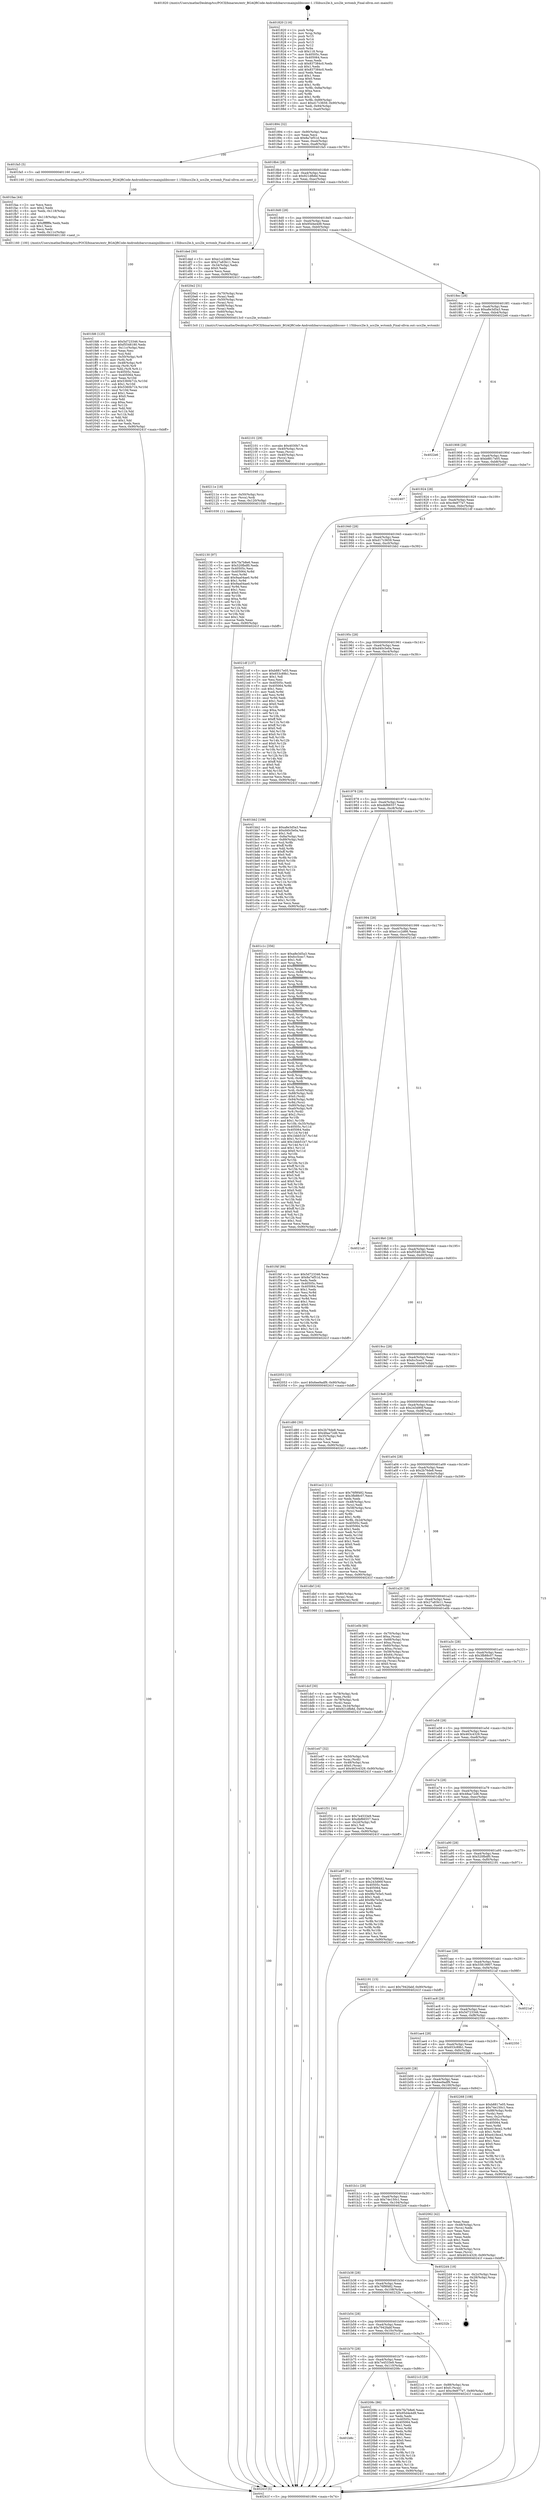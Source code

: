 digraph "0x401820" {
  label = "0x401820 (/mnt/c/Users/mathe/Desktop/tcc/POCII/binaries/extr_BGAQRCode-Androidzbarsrcmainjnilibiconv-1.15libucs2le.h_ucs2le_wctomb_Final-ollvm.out::main(0))"
  labelloc = "t"
  node[shape=record]

  Entry [label="",width=0.3,height=0.3,shape=circle,fillcolor=black,style=filled]
  "0x401894" [label="{
     0x401894 [32]\l
     | [instrs]\l
     &nbsp;&nbsp;0x401894 \<+6\>: mov -0x90(%rbp),%eax\l
     &nbsp;&nbsp;0x40189a \<+2\>: mov %eax,%ecx\l
     &nbsp;&nbsp;0x40189c \<+6\>: sub $0x8a7ef51d,%ecx\l
     &nbsp;&nbsp;0x4018a2 \<+6\>: mov %eax,-0xa4(%rbp)\l
     &nbsp;&nbsp;0x4018a8 \<+6\>: mov %ecx,-0xa8(%rbp)\l
     &nbsp;&nbsp;0x4018ae \<+6\>: je 0000000000401fa5 \<main+0x785\>\l
  }"]
  "0x401fa5" [label="{
     0x401fa5 [5]\l
     | [instrs]\l
     &nbsp;&nbsp;0x401fa5 \<+5\>: call 0000000000401160 \<next_i\>\l
     | [calls]\l
     &nbsp;&nbsp;0x401160 \{100\} (/mnt/c/Users/mathe/Desktop/tcc/POCII/binaries/extr_BGAQRCode-Androidzbarsrcmainjnilibiconv-1.15libucs2le.h_ucs2le_wctomb_Final-ollvm.out::next_i)\l
  }"]
  "0x4018b4" [label="{
     0x4018b4 [28]\l
     | [instrs]\l
     &nbsp;&nbsp;0x4018b4 \<+5\>: jmp 00000000004018b9 \<main+0x99\>\l
     &nbsp;&nbsp;0x4018b9 \<+6\>: mov -0xa4(%rbp),%eax\l
     &nbsp;&nbsp;0x4018bf \<+5\>: sub $0x921dfb8d,%eax\l
     &nbsp;&nbsp;0x4018c4 \<+6\>: mov %eax,-0xac(%rbp)\l
     &nbsp;&nbsp;0x4018ca \<+6\>: je 0000000000401ded \<main+0x5cd\>\l
  }"]
  Exit [label="",width=0.3,height=0.3,shape=circle,fillcolor=black,style=filled,peripheries=2]
  "0x401ded" [label="{
     0x401ded [30]\l
     | [instrs]\l
     &nbsp;&nbsp;0x401ded \<+5\>: mov $0xe1cc2d66,%eax\l
     &nbsp;&nbsp;0x401df2 \<+5\>: mov $0x27a83b11,%ecx\l
     &nbsp;&nbsp;0x401df7 \<+3\>: mov -0x34(%rbp),%edx\l
     &nbsp;&nbsp;0x401dfa \<+3\>: cmp $0x0,%edx\l
     &nbsp;&nbsp;0x401dfd \<+3\>: cmove %ecx,%eax\l
     &nbsp;&nbsp;0x401e00 \<+6\>: mov %eax,-0x90(%rbp)\l
     &nbsp;&nbsp;0x401e06 \<+5\>: jmp 000000000040241f \<main+0xbff\>\l
  }"]
  "0x4018d0" [label="{
     0x4018d0 [28]\l
     | [instrs]\l
     &nbsp;&nbsp;0x4018d0 \<+5\>: jmp 00000000004018d5 \<main+0xb5\>\l
     &nbsp;&nbsp;0x4018d5 \<+6\>: mov -0xa4(%rbp),%eax\l
     &nbsp;&nbsp;0x4018db \<+5\>: sub $0x95d4e4d9,%eax\l
     &nbsp;&nbsp;0x4018e0 \<+6\>: mov %eax,-0xb0(%rbp)\l
     &nbsp;&nbsp;0x4018e6 \<+6\>: je 00000000004020e2 \<main+0x8c2\>\l
  }"]
  "0x402130" [label="{
     0x402130 [97]\l
     | [instrs]\l
     &nbsp;&nbsp;0x402130 \<+5\>: mov $0x7fa7b8e6,%eax\l
     &nbsp;&nbsp;0x402135 \<+5\>: mov $0x520fbdf0,%edx\l
     &nbsp;&nbsp;0x40213a \<+7\>: mov 0x40505c,%esi\l
     &nbsp;&nbsp;0x402141 \<+8\>: mov 0x405064,%r8d\l
     &nbsp;&nbsp;0x402149 \<+3\>: mov %esi,%r9d\l
     &nbsp;&nbsp;0x40214c \<+7\>: add $0x9aa04ae0,%r9d\l
     &nbsp;&nbsp;0x402153 \<+4\>: sub $0x1,%r9d\l
     &nbsp;&nbsp;0x402157 \<+7\>: sub $0x9aa04ae0,%r9d\l
     &nbsp;&nbsp;0x40215e \<+4\>: imul %r9d,%esi\l
     &nbsp;&nbsp;0x402162 \<+3\>: and $0x1,%esi\l
     &nbsp;&nbsp;0x402165 \<+3\>: cmp $0x0,%esi\l
     &nbsp;&nbsp;0x402168 \<+4\>: sete %r10b\l
     &nbsp;&nbsp;0x40216c \<+4\>: cmp $0xa,%r8d\l
     &nbsp;&nbsp;0x402170 \<+4\>: setl %r11b\l
     &nbsp;&nbsp;0x402174 \<+3\>: mov %r10b,%bl\l
     &nbsp;&nbsp;0x402177 \<+3\>: and %r11b,%bl\l
     &nbsp;&nbsp;0x40217a \<+3\>: xor %r11b,%r10b\l
     &nbsp;&nbsp;0x40217d \<+3\>: or %r10b,%bl\l
     &nbsp;&nbsp;0x402180 \<+3\>: test $0x1,%bl\l
     &nbsp;&nbsp;0x402183 \<+3\>: cmovne %edx,%eax\l
     &nbsp;&nbsp;0x402186 \<+6\>: mov %eax,-0x90(%rbp)\l
     &nbsp;&nbsp;0x40218c \<+5\>: jmp 000000000040241f \<main+0xbff\>\l
  }"]
  "0x4020e2" [label="{
     0x4020e2 [31]\l
     | [instrs]\l
     &nbsp;&nbsp;0x4020e2 \<+4\>: mov -0x70(%rbp),%rax\l
     &nbsp;&nbsp;0x4020e6 \<+2\>: mov (%rax),%edi\l
     &nbsp;&nbsp;0x4020e8 \<+4\>: mov -0x50(%rbp),%rax\l
     &nbsp;&nbsp;0x4020ec \<+3\>: mov (%rax),%rsi\l
     &nbsp;&nbsp;0x4020ef \<+4\>: mov -0x68(%rbp),%rax\l
     &nbsp;&nbsp;0x4020f3 \<+2\>: mov (%rax),%edx\l
     &nbsp;&nbsp;0x4020f5 \<+4\>: mov -0x60(%rbp),%rax\l
     &nbsp;&nbsp;0x4020f9 \<+3\>: mov (%rax),%rcx\l
     &nbsp;&nbsp;0x4020fc \<+5\>: call 00000000004013c0 \<ucs2le_wctomb\>\l
     | [calls]\l
     &nbsp;&nbsp;0x4013c0 \{1\} (/mnt/c/Users/mathe/Desktop/tcc/POCII/binaries/extr_BGAQRCode-Androidzbarsrcmainjnilibiconv-1.15libucs2le.h_ucs2le_wctomb_Final-ollvm.out::ucs2le_wctomb)\l
  }"]
  "0x4018ec" [label="{
     0x4018ec [28]\l
     | [instrs]\l
     &nbsp;&nbsp;0x4018ec \<+5\>: jmp 00000000004018f1 \<main+0xd1\>\l
     &nbsp;&nbsp;0x4018f1 \<+6\>: mov -0xa4(%rbp),%eax\l
     &nbsp;&nbsp;0x4018f7 \<+5\>: sub $0xa8e3d5a3,%eax\l
     &nbsp;&nbsp;0x4018fc \<+6\>: mov %eax,-0xb4(%rbp)\l
     &nbsp;&nbsp;0x401902 \<+6\>: je 00000000004022e6 \<main+0xac6\>\l
  }"]
  "0x40211e" [label="{
     0x40211e [18]\l
     | [instrs]\l
     &nbsp;&nbsp;0x40211e \<+4\>: mov -0x50(%rbp),%rcx\l
     &nbsp;&nbsp;0x402122 \<+3\>: mov (%rcx),%rdi\l
     &nbsp;&nbsp;0x402125 \<+6\>: mov %eax,-0x120(%rbp)\l
     &nbsp;&nbsp;0x40212b \<+5\>: call 0000000000401030 \<free@plt\>\l
     | [calls]\l
     &nbsp;&nbsp;0x401030 \{1\} (unknown)\l
  }"]
  "0x4022e6" [label="{
     0x4022e6\l
  }", style=dashed]
  "0x401908" [label="{
     0x401908 [28]\l
     | [instrs]\l
     &nbsp;&nbsp;0x401908 \<+5\>: jmp 000000000040190d \<main+0xed\>\l
     &nbsp;&nbsp;0x40190d \<+6\>: mov -0xa4(%rbp),%eax\l
     &nbsp;&nbsp;0x401913 \<+5\>: sub $0xb8817e05,%eax\l
     &nbsp;&nbsp;0x401918 \<+6\>: mov %eax,-0xb8(%rbp)\l
     &nbsp;&nbsp;0x40191e \<+6\>: je 0000000000402407 \<main+0xbe7\>\l
  }"]
  "0x402101" [label="{
     0x402101 [29]\l
     | [instrs]\l
     &nbsp;&nbsp;0x402101 \<+10\>: movabs $0x4030b7,%rdi\l
     &nbsp;&nbsp;0x40210b \<+4\>: mov -0x40(%rbp),%rcx\l
     &nbsp;&nbsp;0x40210f \<+2\>: mov %eax,(%rcx)\l
     &nbsp;&nbsp;0x402111 \<+4\>: mov -0x40(%rbp),%rcx\l
     &nbsp;&nbsp;0x402115 \<+2\>: mov (%rcx),%esi\l
     &nbsp;&nbsp;0x402117 \<+2\>: mov $0x0,%al\l
     &nbsp;&nbsp;0x402119 \<+5\>: call 0000000000401040 \<printf@plt\>\l
     | [calls]\l
     &nbsp;&nbsp;0x401040 \{1\} (unknown)\l
  }"]
  "0x402407" [label="{
     0x402407\l
  }", style=dashed]
  "0x401924" [label="{
     0x401924 [28]\l
     | [instrs]\l
     &nbsp;&nbsp;0x401924 \<+5\>: jmp 0000000000401929 \<main+0x109\>\l
     &nbsp;&nbsp;0x401929 \<+6\>: mov -0xa4(%rbp),%eax\l
     &nbsp;&nbsp;0x40192f \<+5\>: sub $0xc9e877e7,%eax\l
     &nbsp;&nbsp;0x401934 \<+6\>: mov %eax,-0xbc(%rbp)\l
     &nbsp;&nbsp;0x40193a \<+6\>: je 00000000004021df \<main+0x9bf\>\l
  }"]
  "0x401b8c" [label="{
     0x401b8c\l
  }", style=dashed]
  "0x4021df" [label="{
     0x4021df [137]\l
     | [instrs]\l
     &nbsp;&nbsp;0x4021df \<+5\>: mov $0xb8817e05,%eax\l
     &nbsp;&nbsp;0x4021e4 \<+5\>: mov $0x653c89b1,%ecx\l
     &nbsp;&nbsp;0x4021e9 \<+2\>: mov $0x1,%dl\l
     &nbsp;&nbsp;0x4021eb \<+2\>: xor %esi,%esi\l
     &nbsp;&nbsp;0x4021ed \<+7\>: mov 0x40505c,%edi\l
     &nbsp;&nbsp;0x4021f4 \<+8\>: mov 0x405064,%r8d\l
     &nbsp;&nbsp;0x4021fc \<+3\>: sub $0x1,%esi\l
     &nbsp;&nbsp;0x4021ff \<+3\>: mov %edi,%r9d\l
     &nbsp;&nbsp;0x402202 \<+3\>: add %esi,%r9d\l
     &nbsp;&nbsp;0x402205 \<+4\>: imul %r9d,%edi\l
     &nbsp;&nbsp;0x402209 \<+3\>: and $0x1,%edi\l
     &nbsp;&nbsp;0x40220c \<+3\>: cmp $0x0,%edi\l
     &nbsp;&nbsp;0x40220f \<+4\>: sete %r10b\l
     &nbsp;&nbsp;0x402213 \<+4\>: cmp $0xa,%r8d\l
     &nbsp;&nbsp;0x402217 \<+4\>: setl %r11b\l
     &nbsp;&nbsp;0x40221b \<+3\>: mov %r10b,%bl\l
     &nbsp;&nbsp;0x40221e \<+3\>: xor $0xff,%bl\l
     &nbsp;&nbsp;0x402221 \<+3\>: mov %r11b,%r14b\l
     &nbsp;&nbsp;0x402224 \<+4\>: xor $0xff,%r14b\l
     &nbsp;&nbsp;0x402228 \<+3\>: xor $0x0,%dl\l
     &nbsp;&nbsp;0x40222b \<+3\>: mov %bl,%r15b\l
     &nbsp;&nbsp;0x40222e \<+4\>: and $0x0,%r15b\l
     &nbsp;&nbsp;0x402232 \<+3\>: and %dl,%r10b\l
     &nbsp;&nbsp;0x402235 \<+3\>: mov %r14b,%r12b\l
     &nbsp;&nbsp;0x402238 \<+4\>: and $0x0,%r12b\l
     &nbsp;&nbsp;0x40223c \<+3\>: and %dl,%r11b\l
     &nbsp;&nbsp;0x40223f \<+3\>: or %r10b,%r15b\l
     &nbsp;&nbsp;0x402242 \<+3\>: or %r11b,%r12b\l
     &nbsp;&nbsp;0x402245 \<+3\>: xor %r12b,%r15b\l
     &nbsp;&nbsp;0x402248 \<+3\>: or %r14b,%bl\l
     &nbsp;&nbsp;0x40224b \<+3\>: xor $0xff,%bl\l
     &nbsp;&nbsp;0x40224e \<+3\>: or $0x0,%dl\l
     &nbsp;&nbsp;0x402251 \<+2\>: and %dl,%bl\l
     &nbsp;&nbsp;0x402253 \<+3\>: or %bl,%r15b\l
     &nbsp;&nbsp;0x402256 \<+4\>: test $0x1,%r15b\l
     &nbsp;&nbsp;0x40225a \<+3\>: cmovne %ecx,%eax\l
     &nbsp;&nbsp;0x40225d \<+6\>: mov %eax,-0x90(%rbp)\l
     &nbsp;&nbsp;0x402263 \<+5\>: jmp 000000000040241f \<main+0xbff\>\l
  }"]
  "0x401940" [label="{
     0x401940 [28]\l
     | [instrs]\l
     &nbsp;&nbsp;0x401940 \<+5\>: jmp 0000000000401945 \<main+0x125\>\l
     &nbsp;&nbsp;0x401945 \<+6\>: mov -0xa4(%rbp),%eax\l
     &nbsp;&nbsp;0x40194b \<+5\>: sub $0xd17c3659,%eax\l
     &nbsp;&nbsp;0x401950 \<+6\>: mov %eax,-0xc0(%rbp)\l
     &nbsp;&nbsp;0x401956 \<+6\>: je 0000000000401bb2 \<main+0x392\>\l
  }"]
  "0x40208c" [label="{
     0x40208c [86]\l
     | [instrs]\l
     &nbsp;&nbsp;0x40208c \<+5\>: mov $0x7fa7b8e6,%eax\l
     &nbsp;&nbsp;0x402091 \<+5\>: mov $0x95d4e4d9,%ecx\l
     &nbsp;&nbsp;0x402096 \<+2\>: xor %edx,%edx\l
     &nbsp;&nbsp;0x402098 \<+7\>: mov 0x40505c,%esi\l
     &nbsp;&nbsp;0x40209f \<+7\>: mov 0x405064,%edi\l
     &nbsp;&nbsp;0x4020a6 \<+3\>: sub $0x1,%edx\l
     &nbsp;&nbsp;0x4020a9 \<+3\>: mov %esi,%r8d\l
     &nbsp;&nbsp;0x4020ac \<+3\>: add %edx,%r8d\l
     &nbsp;&nbsp;0x4020af \<+4\>: imul %r8d,%esi\l
     &nbsp;&nbsp;0x4020b3 \<+3\>: and $0x1,%esi\l
     &nbsp;&nbsp;0x4020b6 \<+3\>: cmp $0x0,%esi\l
     &nbsp;&nbsp;0x4020b9 \<+4\>: sete %r9b\l
     &nbsp;&nbsp;0x4020bd \<+3\>: cmp $0xa,%edi\l
     &nbsp;&nbsp;0x4020c0 \<+4\>: setl %r10b\l
     &nbsp;&nbsp;0x4020c4 \<+3\>: mov %r9b,%r11b\l
     &nbsp;&nbsp;0x4020c7 \<+3\>: and %r10b,%r11b\l
     &nbsp;&nbsp;0x4020ca \<+3\>: xor %r10b,%r9b\l
     &nbsp;&nbsp;0x4020cd \<+3\>: or %r9b,%r11b\l
     &nbsp;&nbsp;0x4020d0 \<+4\>: test $0x1,%r11b\l
     &nbsp;&nbsp;0x4020d4 \<+3\>: cmovne %ecx,%eax\l
     &nbsp;&nbsp;0x4020d7 \<+6\>: mov %eax,-0x90(%rbp)\l
     &nbsp;&nbsp;0x4020dd \<+5\>: jmp 000000000040241f \<main+0xbff\>\l
  }"]
  "0x401bb2" [label="{
     0x401bb2 [106]\l
     | [instrs]\l
     &nbsp;&nbsp;0x401bb2 \<+5\>: mov $0xa8e3d5a3,%eax\l
     &nbsp;&nbsp;0x401bb7 \<+5\>: mov $0xd40c5e0a,%ecx\l
     &nbsp;&nbsp;0x401bbc \<+2\>: mov $0x1,%dl\l
     &nbsp;&nbsp;0x401bbe \<+7\>: mov -0x8a(%rbp),%sil\l
     &nbsp;&nbsp;0x401bc5 \<+7\>: mov -0x89(%rbp),%dil\l
     &nbsp;&nbsp;0x401bcc \<+3\>: mov %sil,%r8b\l
     &nbsp;&nbsp;0x401bcf \<+4\>: xor $0xff,%r8b\l
     &nbsp;&nbsp;0x401bd3 \<+3\>: mov %dil,%r9b\l
     &nbsp;&nbsp;0x401bd6 \<+4\>: xor $0xff,%r9b\l
     &nbsp;&nbsp;0x401bda \<+3\>: xor $0x0,%dl\l
     &nbsp;&nbsp;0x401bdd \<+3\>: mov %r8b,%r10b\l
     &nbsp;&nbsp;0x401be0 \<+4\>: and $0x0,%r10b\l
     &nbsp;&nbsp;0x401be4 \<+3\>: and %dl,%sil\l
     &nbsp;&nbsp;0x401be7 \<+3\>: mov %r9b,%r11b\l
     &nbsp;&nbsp;0x401bea \<+4\>: and $0x0,%r11b\l
     &nbsp;&nbsp;0x401bee \<+3\>: and %dl,%dil\l
     &nbsp;&nbsp;0x401bf1 \<+3\>: or %sil,%r10b\l
     &nbsp;&nbsp;0x401bf4 \<+3\>: or %dil,%r11b\l
     &nbsp;&nbsp;0x401bf7 \<+3\>: xor %r11b,%r10b\l
     &nbsp;&nbsp;0x401bfa \<+3\>: or %r9b,%r8b\l
     &nbsp;&nbsp;0x401bfd \<+4\>: xor $0xff,%r8b\l
     &nbsp;&nbsp;0x401c01 \<+3\>: or $0x0,%dl\l
     &nbsp;&nbsp;0x401c04 \<+3\>: and %dl,%r8b\l
     &nbsp;&nbsp;0x401c07 \<+3\>: or %r8b,%r10b\l
     &nbsp;&nbsp;0x401c0a \<+4\>: test $0x1,%r10b\l
     &nbsp;&nbsp;0x401c0e \<+3\>: cmovne %ecx,%eax\l
     &nbsp;&nbsp;0x401c11 \<+6\>: mov %eax,-0x90(%rbp)\l
     &nbsp;&nbsp;0x401c17 \<+5\>: jmp 000000000040241f \<main+0xbff\>\l
  }"]
  "0x40195c" [label="{
     0x40195c [28]\l
     | [instrs]\l
     &nbsp;&nbsp;0x40195c \<+5\>: jmp 0000000000401961 \<main+0x141\>\l
     &nbsp;&nbsp;0x401961 \<+6\>: mov -0xa4(%rbp),%eax\l
     &nbsp;&nbsp;0x401967 \<+5\>: sub $0xd40c5e0a,%eax\l
     &nbsp;&nbsp;0x40196c \<+6\>: mov %eax,-0xc4(%rbp)\l
     &nbsp;&nbsp;0x401972 \<+6\>: je 0000000000401c1c \<main+0x3fc\>\l
  }"]
  "0x40241f" [label="{
     0x40241f [5]\l
     | [instrs]\l
     &nbsp;&nbsp;0x40241f \<+5\>: jmp 0000000000401894 \<main+0x74\>\l
  }"]
  "0x401820" [label="{
     0x401820 [116]\l
     | [instrs]\l
     &nbsp;&nbsp;0x401820 \<+1\>: push %rbp\l
     &nbsp;&nbsp;0x401821 \<+3\>: mov %rsp,%rbp\l
     &nbsp;&nbsp;0x401824 \<+2\>: push %r15\l
     &nbsp;&nbsp;0x401826 \<+2\>: push %r14\l
     &nbsp;&nbsp;0x401828 \<+2\>: push %r13\l
     &nbsp;&nbsp;0x40182a \<+2\>: push %r12\l
     &nbsp;&nbsp;0x40182c \<+1\>: push %rbx\l
     &nbsp;&nbsp;0x40182d \<+7\>: sub $0x118,%rsp\l
     &nbsp;&nbsp;0x401834 \<+7\>: mov 0x40505c,%eax\l
     &nbsp;&nbsp;0x40183b \<+7\>: mov 0x405064,%ecx\l
     &nbsp;&nbsp;0x401842 \<+2\>: mov %eax,%edx\l
     &nbsp;&nbsp;0x401844 \<+6\>: sub $0x837384c0,%edx\l
     &nbsp;&nbsp;0x40184a \<+3\>: sub $0x1,%edx\l
     &nbsp;&nbsp;0x40184d \<+6\>: add $0x837384c0,%edx\l
     &nbsp;&nbsp;0x401853 \<+3\>: imul %edx,%eax\l
     &nbsp;&nbsp;0x401856 \<+3\>: and $0x1,%eax\l
     &nbsp;&nbsp;0x401859 \<+3\>: cmp $0x0,%eax\l
     &nbsp;&nbsp;0x40185c \<+4\>: sete %r8b\l
     &nbsp;&nbsp;0x401860 \<+4\>: and $0x1,%r8b\l
     &nbsp;&nbsp;0x401864 \<+7\>: mov %r8b,-0x8a(%rbp)\l
     &nbsp;&nbsp;0x40186b \<+3\>: cmp $0xa,%ecx\l
     &nbsp;&nbsp;0x40186e \<+4\>: setl %r8b\l
     &nbsp;&nbsp;0x401872 \<+4\>: and $0x1,%r8b\l
     &nbsp;&nbsp;0x401876 \<+7\>: mov %r8b,-0x89(%rbp)\l
     &nbsp;&nbsp;0x40187d \<+10\>: movl $0xd17c3659,-0x90(%rbp)\l
     &nbsp;&nbsp;0x401887 \<+6\>: mov %edi,-0x94(%rbp)\l
     &nbsp;&nbsp;0x40188d \<+7\>: mov %rsi,-0xa0(%rbp)\l
  }"]
  "0x401b70" [label="{
     0x401b70 [28]\l
     | [instrs]\l
     &nbsp;&nbsp;0x401b70 \<+5\>: jmp 0000000000401b75 \<main+0x355\>\l
     &nbsp;&nbsp;0x401b75 \<+6\>: mov -0xa4(%rbp),%eax\l
     &nbsp;&nbsp;0x401b7b \<+5\>: sub $0x7e4533e9,%eax\l
     &nbsp;&nbsp;0x401b80 \<+6\>: mov %eax,-0x110(%rbp)\l
     &nbsp;&nbsp;0x401b86 \<+6\>: je 000000000040208c \<main+0x86c\>\l
  }"]
  "0x401c1c" [label="{
     0x401c1c [356]\l
     | [instrs]\l
     &nbsp;&nbsp;0x401c1c \<+5\>: mov $0xa8e3d5a3,%eax\l
     &nbsp;&nbsp;0x401c21 \<+5\>: mov $0xfcc5cec7,%ecx\l
     &nbsp;&nbsp;0x401c26 \<+2\>: mov $0x1,%dl\l
     &nbsp;&nbsp;0x401c28 \<+3\>: mov %rsp,%rsi\l
     &nbsp;&nbsp;0x401c2b \<+4\>: add $0xfffffffffffffff0,%rsi\l
     &nbsp;&nbsp;0x401c2f \<+3\>: mov %rsi,%rsp\l
     &nbsp;&nbsp;0x401c32 \<+7\>: mov %rsi,-0x88(%rbp)\l
     &nbsp;&nbsp;0x401c39 \<+3\>: mov %rsp,%rsi\l
     &nbsp;&nbsp;0x401c3c \<+4\>: add $0xfffffffffffffff0,%rsi\l
     &nbsp;&nbsp;0x401c40 \<+3\>: mov %rsi,%rsp\l
     &nbsp;&nbsp;0x401c43 \<+3\>: mov %rsp,%rdi\l
     &nbsp;&nbsp;0x401c46 \<+4\>: add $0xfffffffffffffff0,%rdi\l
     &nbsp;&nbsp;0x401c4a \<+3\>: mov %rdi,%rsp\l
     &nbsp;&nbsp;0x401c4d \<+4\>: mov %rdi,-0x80(%rbp)\l
     &nbsp;&nbsp;0x401c51 \<+3\>: mov %rsp,%rdi\l
     &nbsp;&nbsp;0x401c54 \<+4\>: add $0xfffffffffffffff0,%rdi\l
     &nbsp;&nbsp;0x401c58 \<+3\>: mov %rdi,%rsp\l
     &nbsp;&nbsp;0x401c5b \<+4\>: mov %rdi,-0x78(%rbp)\l
     &nbsp;&nbsp;0x401c5f \<+3\>: mov %rsp,%rdi\l
     &nbsp;&nbsp;0x401c62 \<+4\>: add $0xfffffffffffffff0,%rdi\l
     &nbsp;&nbsp;0x401c66 \<+3\>: mov %rdi,%rsp\l
     &nbsp;&nbsp;0x401c69 \<+4\>: mov %rdi,-0x70(%rbp)\l
     &nbsp;&nbsp;0x401c6d \<+3\>: mov %rsp,%rdi\l
     &nbsp;&nbsp;0x401c70 \<+4\>: add $0xfffffffffffffff0,%rdi\l
     &nbsp;&nbsp;0x401c74 \<+3\>: mov %rdi,%rsp\l
     &nbsp;&nbsp;0x401c77 \<+4\>: mov %rdi,-0x68(%rbp)\l
     &nbsp;&nbsp;0x401c7b \<+3\>: mov %rsp,%rdi\l
     &nbsp;&nbsp;0x401c7e \<+4\>: add $0xfffffffffffffff0,%rdi\l
     &nbsp;&nbsp;0x401c82 \<+3\>: mov %rdi,%rsp\l
     &nbsp;&nbsp;0x401c85 \<+4\>: mov %rdi,-0x60(%rbp)\l
     &nbsp;&nbsp;0x401c89 \<+3\>: mov %rsp,%rdi\l
     &nbsp;&nbsp;0x401c8c \<+4\>: add $0xfffffffffffffff0,%rdi\l
     &nbsp;&nbsp;0x401c90 \<+3\>: mov %rdi,%rsp\l
     &nbsp;&nbsp;0x401c93 \<+4\>: mov %rdi,-0x58(%rbp)\l
     &nbsp;&nbsp;0x401c97 \<+3\>: mov %rsp,%rdi\l
     &nbsp;&nbsp;0x401c9a \<+4\>: add $0xfffffffffffffff0,%rdi\l
     &nbsp;&nbsp;0x401c9e \<+3\>: mov %rdi,%rsp\l
     &nbsp;&nbsp;0x401ca1 \<+4\>: mov %rdi,-0x50(%rbp)\l
     &nbsp;&nbsp;0x401ca5 \<+3\>: mov %rsp,%rdi\l
     &nbsp;&nbsp;0x401ca8 \<+4\>: add $0xfffffffffffffff0,%rdi\l
     &nbsp;&nbsp;0x401cac \<+3\>: mov %rdi,%rsp\l
     &nbsp;&nbsp;0x401caf \<+4\>: mov %rdi,-0x48(%rbp)\l
     &nbsp;&nbsp;0x401cb3 \<+3\>: mov %rsp,%rdi\l
     &nbsp;&nbsp;0x401cb6 \<+4\>: add $0xfffffffffffffff0,%rdi\l
     &nbsp;&nbsp;0x401cba \<+3\>: mov %rdi,%rsp\l
     &nbsp;&nbsp;0x401cbd \<+4\>: mov %rdi,-0x40(%rbp)\l
     &nbsp;&nbsp;0x401cc1 \<+7\>: mov -0x88(%rbp),%rdi\l
     &nbsp;&nbsp;0x401cc8 \<+6\>: movl $0x0,(%rdi)\l
     &nbsp;&nbsp;0x401cce \<+7\>: mov -0x94(%rbp),%r8d\l
     &nbsp;&nbsp;0x401cd5 \<+3\>: mov %r8d,(%rsi)\l
     &nbsp;&nbsp;0x401cd8 \<+4\>: mov -0x80(%rbp),%rdi\l
     &nbsp;&nbsp;0x401cdc \<+7\>: mov -0xa0(%rbp),%r9\l
     &nbsp;&nbsp;0x401ce3 \<+3\>: mov %r9,(%rdi)\l
     &nbsp;&nbsp;0x401ce6 \<+3\>: cmpl $0x2,(%rsi)\l
     &nbsp;&nbsp;0x401ce9 \<+4\>: setne %r10b\l
     &nbsp;&nbsp;0x401ced \<+4\>: and $0x1,%r10b\l
     &nbsp;&nbsp;0x401cf1 \<+4\>: mov %r10b,-0x35(%rbp)\l
     &nbsp;&nbsp;0x401cf5 \<+8\>: mov 0x40505c,%r11d\l
     &nbsp;&nbsp;0x401cfd \<+7\>: mov 0x405064,%ebx\l
     &nbsp;&nbsp;0x401d04 \<+3\>: mov %r11d,%r14d\l
     &nbsp;&nbsp;0x401d07 \<+7\>: sub $0x1bbb51b7,%r14d\l
     &nbsp;&nbsp;0x401d0e \<+4\>: sub $0x1,%r14d\l
     &nbsp;&nbsp;0x401d12 \<+7\>: add $0x1bbb51b7,%r14d\l
     &nbsp;&nbsp;0x401d19 \<+4\>: imul %r14d,%r11d\l
     &nbsp;&nbsp;0x401d1d \<+4\>: and $0x1,%r11d\l
     &nbsp;&nbsp;0x401d21 \<+4\>: cmp $0x0,%r11d\l
     &nbsp;&nbsp;0x401d25 \<+4\>: sete %r10b\l
     &nbsp;&nbsp;0x401d29 \<+3\>: cmp $0xa,%ebx\l
     &nbsp;&nbsp;0x401d2c \<+4\>: setl %r15b\l
     &nbsp;&nbsp;0x401d30 \<+3\>: mov %r10b,%r12b\l
     &nbsp;&nbsp;0x401d33 \<+4\>: xor $0xff,%r12b\l
     &nbsp;&nbsp;0x401d37 \<+3\>: mov %r15b,%r13b\l
     &nbsp;&nbsp;0x401d3a \<+4\>: xor $0xff,%r13b\l
     &nbsp;&nbsp;0x401d3e \<+3\>: xor $0x0,%dl\l
     &nbsp;&nbsp;0x401d41 \<+3\>: mov %r12b,%sil\l
     &nbsp;&nbsp;0x401d44 \<+4\>: and $0x0,%sil\l
     &nbsp;&nbsp;0x401d48 \<+3\>: and %dl,%r10b\l
     &nbsp;&nbsp;0x401d4b \<+3\>: mov %r13b,%dil\l
     &nbsp;&nbsp;0x401d4e \<+4\>: and $0x0,%dil\l
     &nbsp;&nbsp;0x401d52 \<+3\>: and %dl,%r15b\l
     &nbsp;&nbsp;0x401d55 \<+3\>: or %r10b,%sil\l
     &nbsp;&nbsp;0x401d58 \<+3\>: or %r15b,%dil\l
     &nbsp;&nbsp;0x401d5b \<+3\>: xor %dil,%sil\l
     &nbsp;&nbsp;0x401d5e \<+3\>: or %r13b,%r12b\l
     &nbsp;&nbsp;0x401d61 \<+4\>: xor $0xff,%r12b\l
     &nbsp;&nbsp;0x401d65 \<+3\>: or $0x0,%dl\l
     &nbsp;&nbsp;0x401d68 \<+3\>: and %dl,%r12b\l
     &nbsp;&nbsp;0x401d6b \<+3\>: or %r12b,%sil\l
     &nbsp;&nbsp;0x401d6e \<+4\>: test $0x1,%sil\l
     &nbsp;&nbsp;0x401d72 \<+3\>: cmovne %ecx,%eax\l
     &nbsp;&nbsp;0x401d75 \<+6\>: mov %eax,-0x90(%rbp)\l
     &nbsp;&nbsp;0x401d7b \<+5\>: jmp 000000000040241f \<main+0xbff\>\l
  }"]
  "0x401978" [label="{
     0x401978 [28]\l
     | [instrs]\l
     &nbsp;&nbsp;0x401978 \<+5\>: jmp 000000000040197d \<main+0x15d\>\l
     &nbsp;&nbsp;0x40197d \<+6\>: mov -0xa4(%rbp),%eax\l
     &nbsp;&nbsp;0x401983 \<+5\>: sub $0xdbf66557,%eax\l
     &nbsp;&nbsp;0x401988 \<+6\>: mov %eax,-0xc8(%rbp)\l
     &nbsp;&nbsp;0x40198e \<+6\>: je 0000000000401f4f \<main+0x72f\>\l
  }"]
  "0x4021c3" [label="{
     0x4021c3 [28]\l
     | [instrs]\l
     &nbsp;&nbsp;0x4021c3 \<+7\>: mov -0x88(%rbp),%rax\l
     &nbsp;&nbsp;0x4021ca \<+6\>: movl $0x0,(%rax)\l
     &nbsp;&nbsp;0x4021d0 \<+10\>: movl $0xc9e877e7,-0x90(%rbp)\l
     &nbsp;&nbsp;0x4021da \<+5\>: jmp 000000000040241f \<main+0xbff\>\l
  }"]
  "0x401b54" [label="{
     0x401b54 [28]\l
     | [instrs]\l
     &nbsp;&nbsp;0x401b54 \<+5\>: jmp 0000000000401b59 \<main+0x339\>\l
     &nbsp;&nbsp;0x401b59 \<+6\>: mov -0xa4(%rbp),%eax\l
     &nbsp;&nbsp;0x401b5f \<+5\>: sub $0x7942fabf,%eax\l
     &nbsp;&nbsp;0x401b64 \<+6\>: mov %eax,-0x10c(%rbp)\l
     &nbsp;&nbsp;0x401b6a \<+6\>: je 00000000004021c3 \<main+0x9a3\>\l
  }"]
  "0x401f4f" [label="{
     0x401f4f [86]\l
     | [instrs]\l
     &nbsp;&nbsp;0x401f4f \<+5\>: mov $0x5d723346,%eax\l
     &nbsp;&nbsp;0x401f54 \<+5\>: mov $0x8a7ef51d,%ecx\l
     &nbsp;&nbsp;0x401f59 \<+2\>: xor %edx,%edx\l
     &nbsp;&nbsp;0x401f5b \<+7\>: mov 0x40505c,%esi\l
     &nbsp;&nbsp;0x401f62 \<+7\>: mov 0x405064,%edi\l
     &nbsp;&nbsp;0x401f69 \<+3\>: sub $0x1,%edx\l
     &nbsp;&nbsp;0x401f6c \<+3\>: mov %esi,%r8d\l
     &nbsp;&nbsp;0x401f6f \<+3\>: add %edx,%r8d\l
     &nbsp;&nbsp;0x401f72 \<+4\>: imul %r8d,%esi\l
     &nbsp;&nbsp;0x401f76 \<+3\>: and $0x1,%esi\l
     &nbsp;&nbsp;0x401f79 \<+3\>: cmp $0x0,%esi\l
     &nbsp;&nbsp;0x401f7c \<+4\>: sete %r9b\l
     &nbsp;&nbsp;0x401f80 \<+3\>: cmp $0xa,%edi\l
     &nbsp;&nbsp;0x401f83 \<+4\>: setl %r10b\l
     &nbsp;&nbsp;0x401f87 \<+3\>: mov %r9b,%r11b\l
     &nbsp;&nbsp;0x401f8a \<+3\>: and %r10b,%r11b\l
     &nbsp;&nbsp;0x401f8d \<+3\>: xor %r10b,%r9b\l
     &nbsp;&nbsp;0x401f90 \<+3\>: or %r9b,%r11b\l
     &nbsp;&nbsp;0x401f93 \<+4\>: test $0x1,%r11b\l
     &nbsp;&nbsp;0x401f97 \<+3\>: cmovne %ecx,%eax\l
     &nbsp;&nbsp;0x401f9a \<+6\>: mov %eax,-0x90(%rbp)\l
     &nbsp;&nbsp;0x401fa0 \<+5\>: jmp 000000000040241f \<main+0xbff\>\l
  }"]
  "0x401994" [label="{
     0x401994 [28]\l
     | [instrs]\l
     &nbsp;&nbsp;0x401994 \<+5\>: jmp 0000000000401999 \<main+0x179\>\l
     &nbsp;&nbsp;0x401999 \<+6\>: mov -0xa4(%rbp),%eax\l
     &nbsp;&nbsp;0x40199f \<+5\>: sub $0xe1cc2d66,%eax\l
     &nbsp;&nbsp;0x4019a4 \<+6\>: mov %eax,-0xcc(%rbp)\l
     &nbsp;&nbsp;0x4019aa \<+6\>: je 00000000004021a0 \<main+0x980\>\l
  }"]
  "0x40232b" [label="{
     0x40232b\l
  }", style=dashed]
  "0x4021a0" [label="{
     0x4021a0\l
  }", style=dashed]
  "0x4019b0" [label="{
     0x4019b0 [28]\l
     | [instrs]\l
     &nbsp;&nbsp;0x4019b0 \<+5\>: jmp 00000000004019b5 \<main+0x195\>\l
     &nbsp;&nbsp;0x4019b5 \<+6\>: mov -0xa4(%rbp),%eax\l
     &nbsp;&nbsp;0x4019bb \<+5\>: sub $0xf5548180,%eax\l
     &nbsp;&nbsp;0x4019c0 \<+6\>: mov %eax,-0xd0(%rbp)\l
     &nbsp;&nbsp;0x4019c6 \<+6\>: je 0000000000402053 \<main+0x833\>\l
  }"]
  "0x401b38" [label="{
     0x401b38 [28]\l
     | [instrs]\l
     &nbsp;&nbsp;0x401b38 \<+5\>: jmp 0000000000401b3d \<main+0x31d\>\l
     &nbsp;&nbsp;0x401b3d \<+6\>: mov -0xa4(%rbp),%eax\l
     &nbsp;&nbsp;0x401b43 \<+5\>: sub $0x76f9f482,%eax\l
     &nbsp;&nbsp;0x401b48 \<+6\>: mov %eax,-0x108(%rbp)\l
     &nbsp;&nbsp;0x401b4e \<+6\>: je 000000000040232b \<main+0xb0b\>\l
  }"]
  "0x402053" [label="{
     0x402053 [15]\l
     | [instrs]\l
     &nbsp;&nbsp;0x402053 \<+10\>: movl $0x6ee9adf9,-0x90(%rbp)\l
     &nbsp;&nbsp;0x40205d \<+5\>: jmp 000000000040241f \<main+0xbff\>\l
  }"]
  "0x4019cc" [label="{
     0x4019cc [28]\l
     | [instrs]\l
     &nbsp;&nbsp;0x4019cc \<+5\>: jmp 00000000004019d1 \<main+0x1b1\>\l
     &nbsp;&nbsp;0x4019d1 \<+6\>: mov -0xa4(%rbp),%eax\l
     &nbsp;&nbsp;0x4019d7 \<+5\>: sub $0xfcc5cec7,%eax\l
     &nbsp;&nbsp;0x4019dc \<+6\>: mov %eax,-0xd4(%rbp)\l
     &nbsp;&nbsp;0x4019e2 \<+6\>: je 0000000000401d80 \<main+0x560\>\l
  }"]
  "0x4022d4" [label="{
     0x4022d4 [18]\l
     | [instrs]\l
     &nbsp;&nbsp;0x4022d4 \<+3\>: mov -0x2c(%rbp),%eax\l
     &nbsp;&nbsp;0x4022d7 \<+4\>: lea -0x28(%rbp),%rsp\l
     &nbsp;&nbsp;0x4022db \<+1\>: pop %rbx\l
     &nbsp;&nbsp;0x4022dc \<+2\>: pop %r12\l
     &nbsp;&nbsp;0x4022de \<+2\>: pop %r13\l
     &nbsp;&nbsp;0x4022e0 \<+2\>: pop %r14\l
     &nbsp;&nbsp;0x4022e2 \<+2\>: pop %r15\l
     &nbsp;&nbsp;0x4022e4 \<+1\>: pop %rbp\l
     &nbsp;&nbsp;0x4022e5 \<+1\>: ret\l
  }"]
  "0x401d80" [label="{
     0x401d80 [30]\l
     | [instrs]\l
     &nbsp;&nbsp;0x401d80 \<+5\>: mov $0x2b76de8,%eax\l
     &nbsp;&nbsp;0x401d85 \<+5\>: mov $0x48aa72d6,%ecx\l
     &nbsp;&nbsp;0x401d8a \<+3\>: mov -0x35(%rbp),%dl\l
     &nbsp;&nbsp;0x401d8d \<+3\>: test $0x1,%dl\l
     &nbsp;&nbsp;0x401d90 \<+3\>: cmovne %ecx,%eax\l
     &nbsp;&nbsp;0x401d93 \<+6\>: mov %eax,-0x90(%rbp)\l
     &nbsp;&nbsp;0x401d99 \<+5\>: jmp 000000000040241f \<main+0xbff\>\l
  }"]
  "0x4019e8" [label="{
     0x4019e8 [28]\l
     | [instrs]\l
     &nbsp;&nbsp;0x4019e8 \<+5\>: jmp 00000000004019ed \<main+0x1cd\>\l
     &nbsp;&nbsp;0x4019ed \<+6\>: mov -0xa4(%rbp),%eax\l
     &nbsp;&nbsp;0x4019f3 \<+5\>: sub $0x243d90f,%eax\l
     &nbsp;&nbsp;0x4019f8 \<+6\>: mov %eax,-0xd8(%rbp)\l
     &nbsp;&nbsp;0x4019fe \<+6\>: je 0000000000401ec2 \<main+0x6a2\>\l
  }"]
  "0x401b1c" [label="{
     0x401b1c [28]\l
     | [instrs]\l
     &nbsp;&nbsp;0x401b1c \<+5\>: jmp 0000000000401b21 \<main+0x301\>\l
     &nbsp;&nbsp;0x401b21 \<+6\>: mov -0xa4(%rbp),%eax\l
     &nbsp;&nbsp;0x401b27 \<+5\>: sub $0x74e150c1,%eax\l
     &nbsp;&nbsp;0x401b2c \<+6\>: mov %eax,-0x104(%rbp)\l
     &nbsp;&nbsp;0x401b32 \<+6\>: je 00000000004022d4 \<main+0xab4\>\l
  }"]
  "0x401ec2" [label="{
     0x401ec2 [111]\l
     | [instrs]\l
     &nbsp;&nbsp;0x401ec2 \<+5\>: mov $0x76f9f482,%eax\l
     &nbsp;&nbsp;0x401ec7 \<+5\>: mov $0x3fb88c07,%ecx\l
     &nbsp;&nbsp;0x401ecc \<+2\>: xor %edx,%edx\l
     &nbsp;&nbsp;0x401ece \<+4\>: mov -0x48(%rbp),%rsi\l
     &nbsp;&nbsp;0x401ed2 \<+2\>: mov (%rsi),%edi\l
     &nbsp;&nbsp;0x401ed4 \<+4\>: mov -0x58(%rbp),%rsi\l
     &nbsp;&nbsp;0x401ed8 \<+2\>: cmp (%rsi),%edi\l
     &nbsp;&nbsp;0x401eda \<+4\>: setl %r8b\l
     &nbsp;&nbsp;0x401ede \<+4\>: and $0x1,%r8b\l
     &nbsp;&nbsp;0x401ee2 \<+4\>: mov %r8b,-0x2d(%rbp)\l
     &nbsp;&nbsp;0x401ee6 \<+7\>: mov 0x40505c,%edi\l
     &nbsp;&nbsp;0x401eed \<+8\>: mov 0x405064,%r9d\l
     &nbsp;&nbsp;0x401ef5 \<+3\>: sub $0x1,%edx\l
     &nbsp;&nbsp;0x401ef8 \<+3\>: mov %edi,%r10d\l
     &nbsp;&nbsp;0x401efb \<+3\>: add %edx,%r10d\l
     &nbsp;&nbsp;0x401efe \<+4\>: imul %r10d,%edi\l
     &nbsp;&nbsp;0x401f02 \<+3\>: and $0x1,%edi\l
     &nbsp;&nbsp;0x401f05 \<+3\>: cmp $0x0,%edi\l
     &nbsp;&nbsp;0x401f08 \<+4\>: sete %r8b\l
     &nbsp;&nbsp;0x401f0c \<+4\>: cmp $0xa,%r9d\l
     &nbsp;&nbsp;0x401f10 \<+4\>: setl %r11b\l
     &nbsp;&nbsp;0x401f14 \<+3\>: mov %r8b,%bl\l
     &nbsp;&nbsp;0x401f17 \<+3\>: and %r11b,%bl\l
     &nbsp;&nbsp;0x401f1a \<+3\>: xor %r11b,%r8b\l
     &nbsp;&nbsp;0x401f1d \<+3\>: or %r8b,%bl\l
     &nbsp;&nbsp;0x401f20 \<+3\>: test $0x1,%bl\l
     &nbsp;&nbsp;0x401f23 \<+3\>: cmovne %ecx,%eax\l
     &nbsp;&nbsp;0x401f26 \<+6\>: mov %eax,-0x90(%rbp)\l
     &nbsp;&nbsp;0x401f2c \<+5\>: jmp 000000000040241f \<main+0xbff\>\l
  }"]
  "0x401a04" [label="{
     0x401a04 [28]\l
     | [instrs]\l
     &nbsp;&nbsp;0x401a04 \<+5\>: jmp 0000000000401a09 \<main+0x1e9\>\l
     &nbsp;&nbsp;0x401a09 \<+6\>: mov -0xa4(%rbp),%eax\l
     &nbsp;&nbsp;0x401a0f \<+5\>: sub $0x2b76de8,%eax\l
     &nbsp;&nbsp;0x401a14 \<+6\>: mov %eax,-0xdc(%rbp)\l
     &nbsp;&nbsp;0x401a1a \<+6\>: je 0000000000401dbf \<main+0x59f\>\l
  }"]
  "0x402062" [label="{
     0x402062 [42]\l
     | [instrs]\l
     &nbsp;&nbsp;0x402062 \<+2\>: xor %eax,%eax\l
     &nbsp;&nbsp;0x402064 \<+4\>: mov -0x48(%rbp),%rcx\l
     &nbsp;&nbsp;0x402068 \<+2\>: mov (%rcx),%edx\l
     &nbsp;&nbsp;0x40206a \<+2\>: mov %eax,%esi\l
     &nbsp;&nbsp;0x40206c \<+2\>: sub %edx,%esi\l
     &nbsp;&nbsp;0x40206e \<+2\>: mov %eax,%edx\l
     &nbsp;&nbsp;0x402070 \<+3\>: sub $0x1,%edx\l
     &nbsp;&nbsp;0x402073 \<+2\>: add %edx,%esi\l
     &nbsp;&nbsp;0x402075 \<+2\>: sub %esi,%eax\l
     &nbsp;&nbsp;0x402077 \<+4\>: mov -0x48(%rbp),%rcx\l
     &nbsp;&nbsp;0x40207b \<+2\>: mov %eax,(%rcx)\l
     &nbsp;&nbsp;0x40207d \<+10\>: movl $0x463c4329,-0x90(%rbp)\l
     &nbsp;&nbsp;0x402087 \<+5\>: jmp 000000000040241f \<main+0xbff\>\l
  }"]
  "0x401dbf" [label="{
     0x401dbf [16]\l
     | [instrs]\l
     &nbsp;&nbsp;0x401dbf \<+4\>: mov -0x80(%rbp),%rax\l
     &nbsp;&nbsp;0x401dc3 \<+3\>: mov (%rax),%rax\l
     &nbsp;&nbsp;0x401dc6 \<+4\>: mov 0x8(%rax),%rdi\l
     &nbsp;&nbsp;0x401dca \<+5\>: call 0000000000401060 \<atoi@plt\>\l
     | [calls]\l
     &nbsp;&nbsp;0x401060 \{1\} (unknown)\l
  }"]
  "0x401a20" [label="{
     0x401a20 [28]\l
     | [instrs]\l
     &nbsp;&nbsp;0x401a20 \<+5\>: jmp 0000000000401a25 \<main+0x205\>\l
     &nbsp;&nbsp;0x401a25 \<+6\>: mov -0xa4(%rbp),%eax\l
     &nbsp;&nbsp;0x401a2b \<+5\>: sub $0x27a83b11,%eax\l
     &nbsp;&nbsp;0x401a30 \<+6\>: mov %eax,-0xe0(%rbp)\l
     &nbsp;&nbsp;0x401a36 \<+6\>: je 0000000000401e0b \<main+0x5eb\>\l
  }"]
  "0x401dcf" [label="{
     0x401dcf [30]\l
     | [instrs]\l
     &nbsp;&nbsp;0x401dcf \<+4\>: mov -0x78(%rbp),%rdi\l
     &nbsp;&nbsp;0x401dd3 \<+2\>: mov %eax,(%rdi)\l
     &nbsp;&nbsp;0x401dd5 \<+4\>: mov -0x78(%rbp),%rdi\l
     &nbsp;&nbsp;0x401dd9 \<+2\>: mov (%rdi),%eax\l
     &nbsp;&nbsp;0x401ddb \<+3\>: mov %eax,-0x34(%rbp)\l
     &nbsp;&nbsp;0x401dde \<+10\>: movl $0x921dfb8d,-0x90(%rbp)\l
     &nbsp;&nbsp;0x401de8 \<+5\>: jmp 000000000040241f \<main+0xbff\>\l
  }"]
  "0x401b00" [label="{
     0x401b00 [28]\l
     | [instrs]\l
     &nbsp;&nbsp;0x401b00 \<+5\>: jmp 0000000000401b05 \<main+0x2e5\>\l
     &nbsp;&nbsp;0x401b05 \<+6\>: mov -0xa4(%rbp),%eax\l
     &nbsp;&nbsp;0x401b0b \<+5\>: sub $0x6ee9adf9,%eax\l
     &nbsp;&nbsp;0x401b10 \<+6\>: mov %eax,-0x100(%rbp)\l
     &nbsp;&nbsp;0x401b16 \<+6\>: je 0000000000402062 \<main+0x842\>\l
  }"]
  "0x401e0b" [label="{
     0x401e0b [60]\l
     | [instrs]\l
     &nbsp;&nbsp;0x401e0b \<+4\>: mov -0x70(%rbp),%rax\l
     &nbsp;&nbsp;0x401e0f \<+6\>: movl $0xa,(%rax)\l
     &nbsp;&nbsp;0x401e15 \<+4\>: mov -0x68(%rbp),%rax\l
     &nbsp;&nbsp;0x401e19 \<+6\>: movl $0xa,(%rax)\l
     &nbsp;&nbsp;0x401e1f \<+4\>: mov -0x60(%rbp),%rax\l
     &nbsp;&nbsp;0x401e23 \<+7\>: movq $0xa,(%rax)\l
     &nbsp;&nbsp;0x401e2a \<+4\>: mov -0x58(%rbp),%rax\l
     &nbsp;&nbsp;0x401e2e \<+6\>: movl $0x64,(%rax)\l
     &nbsp;&nbsp;0x401e34 \<+4\>: mov -0x58(%rbp),%rax\l
     &nbsp;&nbsp;0x401e38 \<+3\>: movslq (%rax),%rax\l
     &nbsp;&nbsp;0x401e3b \<+4\>: shl $0x0,%rax\l
     &nbsp;&nbsp;0x401e3f \<+3\>: mov %rax,%rdi\l
     &nbsp;&nbsp;0x401e42 \<+5\>: call 0000000000401050 \<malloc@plt\>\l
     | [calls]\l
     &nbsp;&nbsp;0x401050 \{1\} (unknown)\l
  }"]
  "0x401a3c" [label="{
     0x401a3c [28]\l
     | [instrs]\l
     &nbsp;&nbsp;0x401a3c \<+5\>: jmp 0000000000401a41 \<main+0x221\>\l
     &nbsp;&nbsp;0x401a41 \<+6\>: mov -0xa4(%rbp),%eax\l
     &nbsp;&nbsp;0x401a47 \<+5\>: sub $0x3fb88c07,%eax\l
     &nbsp;&nbsp;0x401a4c \<+6\>: mov %eax,-0xe4(%rbp)\l
     &nbsp;&nbsp;0x401a52 \<+6\>: je 0000000000401f31 \<main+0x711\>\l
  }"]
  "0x401e47" [label="{
     0x401e47 [32]\l
     | [instrs]\l
     &nbsp;&nbsp;0x401e47 \<+4\>: mov -0x50(%rbp),%rdi\l
     &nbsp;&nbsp;0x401e4b \<+3\>: mov %rax,(%rdi)\l
     &nbsp;&nbsp;0x401e4e \<+4\>: mov -0x48(%rbp),%rax\l
     &nbsp;&nbsp;0x401e52 \<+6\>: movl $0x0,(%rax)\l
     &nbsp;&nbsp;0x401e58 \<+10\>: movl $0x463c4329,-0x90(%rbp)\l
     &nbsp;&nbsp;0x401e62 \<+5\>: jmp 000000000040241f \<main+0xbff\>\l
  }"]
  "0x402268" [label="{
     0x402268 [108]\l
     | [instrs]\l
     &nbsp;&nbsp;0x402268 \<+5\>: mov $0xb8817e05,%eax\l
     &nbsp;&nbsp;0x40226d \<+5\>: mov $0x74e150c1,%ecx\l
     &nbsp;&nbsp;0x402272 \<+7\>: mov -0x88(%rbp),%rdx\l
     &nbsp;&nbsp;0x402279 \<+2\>: mov (%rdx),%esi\l
     &nbsp;&nbsp;0x40227b \<+3\>: mov %esi,-0x2c(%rbp)\l
     &nbsp;&nbsp;0x40227e \<+7\>: mov 0x40505c,%esi\l
     &nbsp;&nbsp;0x402285 \<+7\>: mov 0x405064,%edi\l
     &nbsp;&nbsp;0x40228c \<+3\>: mov %esi,%r8d\l
     &nbsp;&nbsp;0x40228f \<+7\>: sub $0xe41fece2,%r8d\l
     &nbsp;&nbsp;0x402296 \<+4\>: sub $0x1,%r8d\l
     &nbsp;&nbsp;0x40229a \<+7\>: add $0xe41fece2,%r8d\l
     &nbsp;&nbsp;0x4022a1 \<+4\>: imul %r8d,%esi\l
     &nbsp;&nbsp;0x4022a5 \<+3\>: and $0x1,%esi\l
     &nbsp;&nbsp;0x4022a8 \<+3\>: cmp $0x0,%esi\l
     &nbsp;&nbsp;0x4022ab \<+4\>: sete %r9b\l
     &nbsp;&nbsp;0x4022af \<+3\>: cmp $0xa,%edi\l
     &nbsp;&nbsp;0x4022b2 \<+4\>: setl %r10b\l
     &nbsp;&nbsp;0x4022b6 \<+3\>: mov %r9b,%r11b\l
     &nbsp;&nbsp;0x4022b9 \<+3\>: and %r10b,%r11b\l
     &nbsp;&nbsp;0x4022bc \<+3\>: xor %r10b,%r9b\l
     &nbsp;&nbsp;0x4022bf \<+3\>: or %r9b,%r11b\l
     &nbsp;&nbsp;0x4022c2 \<+4\>: test $0x1,%r11b\l
     &nbsp;&nbsp;0x4022c6 \<+3\>: cmovne %ecx,%eax\l
     &nbsp;&nbsp;0x4022c9 \<+6\>: mov %eax,-0x90(%rbp)\l
     &nbsp;&nbsp;0x4022cf \<+5\>: jmp 000000000040241f \<main+0xbff\>\l
  }"]
  "0x401f31" [label="{
     0x401f31 [30]\l
     | [instrs]\l
     &nbsp;&nbsp;0x401f31 \<+5\>: mov $0x7e4533e9,%eax\l
     &nbsp;&nbsp;0x401f36 \<+5\>: mov $0xdbf66557,%ecx\l
     &nbsp;&nbsp;0x401f3b \<+3\>: mov -0x2d(%rbp),%dl\l
     &nbsp;&nbsp;0x401f3e \<+3\>: test $0x1,%dl\l
     &nbsp;&nbsp;0x401f41 \<+3\>: cmovne %ecx,%eax\l
     &nbsp;&nbsp;0x401f44 \<+6\>: mov %eax,-0x90(%rbp)\l
     &nbsp;&nbsp;0x401f4a \<+5\>: jmp 000000000040241f \<main+0xbff\>\l
  }"]
  "0x401a58" [label="{
     0x401a58 [28]\l
     | [instrs]\l
     &nbsp;&nbsp;0x401a58 \<+5\>: jmp 0000000000401a5d \<main+0x23d\>\l
     &nbsp;&nbsp;0x401a5d \<+6\>: mov -0xa4(%rbp),%eax\l
     &nbsp;&nbsp;0x401a63 \<+5\>: sub $0x463c4329,%eax\l
     &nbsp;&nbsp;0x401a68 \<+6\>: mov %eax,-0xe8(%rbp)\l
     &nbsp;&nbsp;0x401a6e \<+6\>: je 0000000000401e67 \<main+0x647\>\l
  }"]
  "0x401ae4" [label="{
     0x401ae4 [28]\l
     | [instrs]\l
     &nbsp;&nbsp;0x401ae4 \<+5\>: jmp 0000000000401ae9 \<main+0x2c9\>\l
     &nbsp;&nbsp;0x401ae9 \<+6\>: mov -0xa4(%rbp),%eax\l
     &nbsp;&nbsp;0x401aef \<+5\>: sub $0x653c89b1,%eax\l
     &nbsp;&nbsp;0x401af4 \<+6\>: mov %eax,-0xfc(%rbp)\l
     &nbsp;&nbsp;0x401afa \<+6\>: je 0000000000402268 \<main+0xa48\>\l
  }"]
  "0x401e67" [label="{
     0x401e67 [91]\l
     | [instrs]\l
     &nbsp;&nbsp;0x401e67 \<+5\>: mov $0x76f9f482,%eax\l
     &nbsp;&nbsp;0x401e6c \<+5\>: mov $0x243d90f,%ecx\l
     &nbsp;&nbsp;0x401e71 \<+7\>: mov 0x40505c,%edx\l
     &nbsp;&nbsp;0x401e78 \<+7\>: mov 0x405064,%esi\l
     &nbsp;&nbsp;0x401e7f \<+2\>: mov %edx,%edi\l
     &nbsp;&nbsp;0x401e81 \<+6\>: sub $0x9fa7b5e5,%edi\l
     &nbsp;&nbsp;0x401e87 \<+3\>: sub $0x1,%edi\l
     &nbsp;&nbsp;0x401e8a \<+6\>: add $0x9fa7b5e5,%edi\l
     &nbsp;&nbsp;0x401e90 \<+3\>: imul %edi,%edx\l
     &nbsp;&nbsp;0x401e93 \<+3\>: and $0x1,%edx\l
     &nbsp;&nbsp;0x401e96 \<+3\>: cmp $0x0,%edx\l
     &nbsp;&nbsp;0x401e99 \<+4\>: sete %r8b\l
     &nbsp;&nbsp;0x401e9d \<+3\>: cmp $0xa,%esi\l
     &nbsp;&nbsp;0x401ea0 \<+4\>: setl %r9b\l
     &nbsp;&nbsp;0x401ea4 \<+3\>: mov %r8b,%r10b\l
     &nbsp;&nbsp;0x401ea7 \<+3\>: and %r9b,%r10b\l
     &nbsp;&nbsp;0x401eaa \<+3\>: xor %r9b,%r8b\l
     &nbsp;&nbsp;0x401ead \<+3\>: or %r8b,%r10b\l
     &nbsp;&nbsp;0x401eb0 \<+4\>: test $0x1,%r10b\l
     &nbsp;&nbsp;0x401eb4 \<+3\>: cmovne %ecx,%eax\l
     &nbsp;&nbsp;0x401eb7 \<+6\>: mov %eax,-0x90(%rbp)\l
     &nbsp;&nbsp;0x401ebd \<+5\>: jmp 000000000040241f \<main+0xbff\>\l
  }"]
  "0x401a74" [label="{
     0x401a74 [28]\l
     | [instrs]\l
     &nbsp;&nbsp;0x401a74 \<+5\>: jmp 0000000000401a79 \<main+0x259\>\l
     &nbsp;&nbsp;0x401a79 \<+6\>: mov -0xa4(%rbp),%eax\l
     &nbsp;&nbsp;0x401a7f \<+5\>: sub $0x48aa72d6,%eax\l
     &nbsp;&nbsp;0x401a84 \<+6\>: mov %eax,-0xec(%rbp)\l
     &nbsp;&nbsp;0x401a8a \<+6\>: je 0000000000401d9e \<main+0x57e\>\l
  }"]
  "0x401faa" [label="{
     0x401faa [44]\l
     | [instrs]\l
     &nbsp;&nbsp;0x401faa \<+2\>: xor %ecx,%ecx\l
     &nbsp;&nbsp;0x401fac \<+5\>: mov $0x2,%edx\l
     &nbsp;&nbsp;0x401fb1 \<+6\>: mov %edx,-0x118(%rbp)\l
     &nbsp;&nbsp;0x401fb7 \<+1\>: cltd\l
     &nbsp;&nbsp;0x401fb8 \<+6\>: mov -0x118(%rbp),%esi\l
     &nbsp;&nbsp;0x401fbe \<+2\>: idiv %esi\l
     &nbsp;&nbsp;0x401fc0 \<+6\>: imul $0xfffffffe,%edx,%edx\l
     &nbsp;&nbsp;0x401fc6 \<+3\>: sub $0x1,%ecx\l
     &nbsp;&nbsp;0x401fc9 \<+2\>: sub %ecx,%edx\l
     &nbsp;&nbsp;0x401fcb \<+6\>: mov %edx,-0x11c(%rbp)\l
     &nbsp;&nbsp;0x401fd1 \<+5\>: call 0000000000401160 \<next_i\>\l
     | [calls]\l
     &nbsp;&nbsp;0x401160 \{100\} (/mnt/c/Users/mathe/Desktop/tcc/POCII/binaries/extr_BGAQRCode-Androidzbarsrcmainjnilibiconv-1.15libucs2le.h_ucs2le_wctomb_Final-ollvm.out::next_i)\l
  }"]
  "0x401fd6" [label="{
     0x401fd6 [125]\l
     | [instrs]\l
     &nbsp;&nbsp;0x401fd6 \<+5\>: mov $0x5d723346,%ecx\l
     &nbsp;&nbsp;0x401fdb \<+5\>: mov $0xf5548180,%edx\l
     &nbsp;&nbsp;0x401fe0 \<+6\>: mov -0x11c(%rbp),%esi\l
     &nbsp;&nbsp;0x401fe6 \<+3\>: imul %eax,%esi\l
     &nbsp;&nbsp;0x401fe9 \<+3\>: mov %sil,%dil\l
     &nbsp;&nbsp;0x401fec \<+4\>: mov -0x50(%rbp),%r8\l
     &nbsp;&nbsp;0x401ff0 \<+3\>: mov (%r8),%r8\l
     &nbsp;&nbsp;0x401ff3 \<+4\>: mov -0x48(%rbp),%r9\l
     &nbsp;&nbsp;0x401ff7 \<+3\>: movslq (%r9),%r9\l
     &nbsp;&nbsp;0x401ffa \<+4\>: mov %dil,(%r8,%r9,1)\l
     &nbsp;&nbsp;0x401ffe \<+7\>: mov 0x40505c,%eax\l
     &nbsp;&nbsp;0x402005 \<+7\>: mov 0x405064,%esi\l
     &nbsp;&nbsp;0x40200c \<+3\>: mov %eax,%r10d\l
     &nbsp;&nbsp;0x40200f \<+7\>: add $0x5360b71b,%r10d\l
     &nbsp;&nbsp;0x402016 \<+4\>: sub $0x1,%r10d\l
     &nbsp;&nbsp;0x40201a \<+7\>: sub $0x5360b71b,%r10d\l
     &nbsp;&nbsp;0x402021 \<+4\>: imul %r10d,%eax\l
     &nbsp;&nbsp;0x402025 \<+3\>: and $0x1,%eax\l
     &nbsp;&nbsp;0x402028 \<+3\>: cmp $0x0,%eax\l
     &nbsp;&nbsp;0x40202b \<+4\>: sete %dil\l
     &nbsp;&nbsp;0x40202f \<+3\>: cmp $0xa,%esi\l
     &nbsp;&nbsp;0x402032 \<+4\>: setl %r11b\l
     &nbsp;&nbsp;0x402036 \<+3\>: mov %dil,%bl\l
     &nbsp;&nbsp;0x402039 \<+3\>: and %r11b,%bl\l
     &nbsp;&nbsp;0x40203c \<+3\>: xor %r11b,%dil\l
     &nbsp;&nbsp;0x40203f \<+3\>: or %dil,%bl\l
     &nbsp;&nbsp;0x402042 \<+3\>: test $0x1,%bl\l
     &nbsp;&nbsp;0x402045 \<+3\>: cmovne %edx,%ecx\l
     &nbsp;&nbsp;0x402048 \<+6\>: mov %ecx,-0x90(%rbp)\l
     &nbsp;&nbsp;0x40204e \<+5\>: jmp 000000000040241f \<main+0xbff\>\l
  }"]
  "0x402350" [label="{
     0x402350\l
  }", style=dashed]
  "0x401d9e" [label="{
     0x401d9e\l
  }", style=dashed]
  "0x401a90" [label="{
     0x401a90 [28]\l
     | [instrs]\l
     &nbsp;&nbsp;0x401a90 \<+5\>: jmp 0000000000401a95 \<main+0x275\>\l
     &nbsp;&nbsp;0x401a95 \<+6\>: mov -0xa4(%rbp),%eax\l
     &nbsp;&nbsp;0x401a9b \<+5\>: sub $0x520fbdf0,%eax\l
     &nbsp;&nbsp;0x401aa0 \<+6\>: mov %eax,-0xf0(%rbp)\l
     &nbsp;&nbsp;0x401aa6 \<+6\>: je 0000000000402191 \<main+0x971\>\l
  }"]
  "0x401ac8" [label="{
     0x401ac8 [28]\l
     | [instrs]\l
     &nbsp;&nbsp;0x401ac8 \<+5\>: jmp 0000000000401acd \<main+0x2ad\>\l
     &nbsp;&nbsp;0x401acd \<+6\>: mov -0xa4(%rbp),%eax\l
     &nbsp;&nbsp;0x401ad3 \<+5\>: sub $0x5d723346,%eax\l
     &nbsp;&nbsp;0x401ad8 \<+6\>: mov %eax,-0xf8(%rbp)\l
     &nbsp;&nbsp;0x401ade \<+6\>: je 0000000000402350 \<main+0xb30\>\l
  }"]
  "0x402191" [label="{
     0x402191 [15]\l
     | [instrs]\l
     &nbsp;&nbsp;0x402191 \<+10\>: movl $0x7942fabf,-0x90(%rbp)\l
     &nbsp;&nbsp;0x40219b \<+5\>: jmp 000000000040241f \<main+0xbff\>\l
  }"]
  "0x401aac" [label="{
     0x401aac [28]\l
     | [instrs]\l
     &nbsp;&nbsp;0x401aac \<+5\>: jmp 0000000000401ab1 \<main+0x291\>\l
     &nbsp;&nbsp;0x401ab1 \<+6\>: mov -0xa4(%rbp),%eax\l
     &nbsp;&nbsp;0x401ab7 \<+5\>: sub $0x55819907,%eax\l
     &nbsp;&nbsp;0x401abc \<+6\>: mov %eax,-0xf4(%rbp)\l
     &nbsp;&nbsp;0x401ac2 \<+6\>: je 00000000004021af \<main+0x98f\>\l
  }"]
  "0x4021af" [label="{
     0x4021af\l
  }", style=dashed]
  Entry -> "0x401820" [label=" 1"]
  "0x401894" -> "0x401fa5" [label=" 100"]
  "0x401894" -> "0x4018b4" [label=" 616"]
  "0x4022d4" -> Exit [label=" 1"]
  "0x4018b4" -> "0x401ded" [label=" 1"]
  "0x4018b4" -> "0x4018d0" [label=" 615"]
  "0x402268" -> "0x40241f" [label=" 1"]
  "0x4018d0" -> "0x4020e2" [label=" 1"]
  "0x4018d0" -> "0x4018ec" [label=" 614"]
  "0x4021df" -> "0x40241f" [label=" 1"]
  "0x4018ec" -> "0x4022e6" [label=" 0"]
  "0x4018ec" -> "0x401908" [label=" 614"]
  "0x4021c3" -> "0x40241f" [label=" 1"]
  "0x401908" -> "0x402407" [label=" 0"]
  "0x401908" -> "0x401924" [label=" 614"]
  "0x402191" -> "0x40241f" [label=" 1"]
  "0x401924" -> "0x4021df" [label=" 1"]
  "0x401924" -> "0x401940" [label=" 613"]
  "0x402130" -> "0x40241f" [label=" 1"]
  "0x401940" -> "0x401bb2" [label=" 1"]
  "0x401940" -> "0x40195c" [label=" 612"]
  "0x401bb2" -> "0x40241f" [label=" 1"]
  "0x401820" -> "0x401894" [label=" 1"]
  "0x40241f" -> "0x401894" [label=" 715"]
  "0x40211e" -> "0x402130" [label=" 1"]
  "0x40195c" -> "0x401c1c" [label=" 1"]
  "0x40195c" -> "0x401978" [label=" 611"]
  "0x4020e2" -> "0x402101" [label=" 1"]
  "0x401c1c" -> "0x40241f" [label=" 1"]
  "0x40208c" -> "0x40241f" [label=" 1"]
  "0x401978" -> "0x401f4f" [label=" 100"]
  "0x401978" -> "0x401994" [label=" 511"]
  "0x401b70" -> "0x40208c" [label=" 1"]
  "0x401994" -> "0x4021a0" [label=" 0"]
  "0x401994" -> "0x4019b0" [label=" 511"]
  "0x402101" -> "0x40211e" [label=" 1"]
  "0x4019b0" -> "0x402053" [label=" 100"]
  "0x4019b0" -> "0x4019cc" [label=" 411"]
  "0x401b54" -> "0x4021c3" [label=" 1"]
  "0x4019cc" -> "0x401d80" [label=" 1"]
  "0x4019cc" -> "0x4019e8" [label=" 410"]
  "0x401d80" -> "0x40241f" [label=" 1"]
  "0x401b70" -> "0x401b8c" [label=" 0"]
  "0x4019e8" -> "0x401ec2" [label=" 101"]
  "0x4019e8" -> "0x401a04" [label=" 309"]
  "0x401b38" -> "0x40232b" [label=" 0"]
  "0x401a04" -> "0x401dbf" [label=" 1"]
  "0x401a04" -> "0x401a20" [label=" 308"]
  "0x401dbf" -> "0x401dcf" [label=" 1"]
  "0x401dcf" -> "0x40241f" [label=" 1"]
  "0x401ded" -> "0x40241f" [label=" 1"]
  "0x401b54" -> "0x401b70" [label=" 1"]
  "0x401a20" -> "0x401e0b" [label=" 1"]
  "0x401a20" -> "0x401a3c" [label=" 307"]
  "0x401e0b" -> "0x401e47" [label=" 1"]
  "0x401e47" -> "0x40241f" [label=" 1"]
  "0x401b1c" -> "0x4022d4" [label=" 1"]
  "0x401a3c" -> "0x401f31" [label=" 101"]
  "0x401a3c" -> "0x401a58" [label=" 206"]
  "0x401b38" -> "0x401b54" [label=" 2"]
  "0x401a58" -> "0x401e67" [label=" 101"]
  "0x401a58" -> "0x401a74" [label=" 105"]
  "0x401e67" -> "0x40241f" [label=" 101"]
  "0x401ec2" -> "0x40241f" [label=" 101"]
  "0x401f31" -> "0x40241f" [label=" 101"]
  "0x401f4f" -> "0x40241f" [label=" 100"]
  "0x401fa5" -> "0x401faa" [label=" 100"]
  "0x401faa" -> "0x401fd6" [label=" 100"]
  "0x401fd6" -> "0x40241f" [label=" 100"]
  "0x402053" -> "0x40241f" [label=" 100"]
  "0x401b00" -> "0x401b1c" [label=" 3"]
  "0x401a74" -> "0x401d9e" [label=" 0"]
  "0x401a74" -> "0x401a90" [label=" 105"]
  "0x401b00" -> "0x402062" [label=" 100"]
  "0x401a90" -> "0x402191" [label=" 1"]
  "0x401a90" -> "0x401aac" [label=" 104"]
  "0x401ae4" -> "0x401b00" [label=" 103"]
  "0x401aac" -> "0x4021af" [label=" 0"]
  "0x401aac" -> "0x401ac8" [label=" 104"]
  "0x401b1c" -> "0x401b38" [label=" 2"]
  "0x401ac8" -> "0x402350" [label=" 0"]
  "0x401ac8" -> "0x401ae4" [label=" 104"]
  "0x402062" -> "0x40241f" [label=" 100"]
  "0x401ae4" -> "0x402268" [label=" 1"]
}
